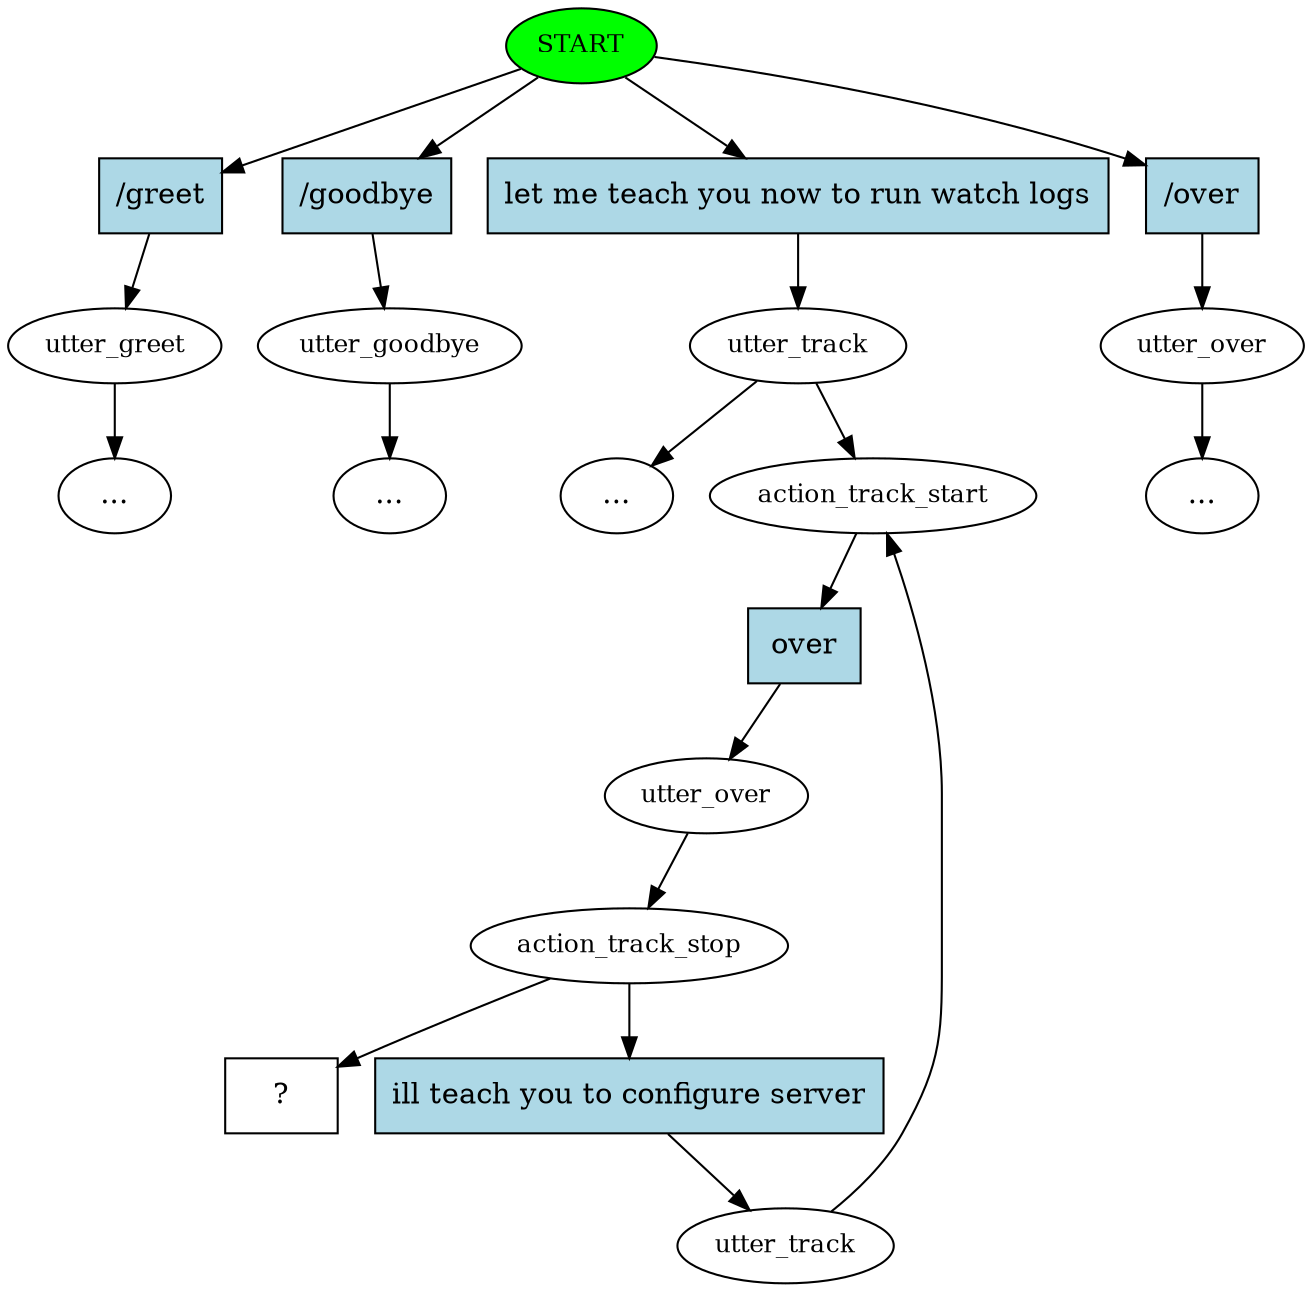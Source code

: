 digraph  {
0 [class="start active", fillcolor=green, fontsize=12, label=START, style=filled];
1 [class="", fontsize=12, label=utter_greet];
4 [class="", fontsize=12, label=utter_goodbye];
"-6" [class=ellipsis, label="..."];
5 [class=active, fontsize=12, label=utter_track];
"-7" [class=ellipsis, label="..."];
6 [class="", fontsize=12, label=utter_over];
"-8" [class=ellipsis, label="..."];
"-9" [class=ellipsis, label="..."];
9 [class=active, fontsize=12, label=action_track_start];
10 [class=active, fontsize=12, label=utter_over];
11 [class=active, fontsize=12, label=action_track_stop];
12 [class=active, fontsize=12, label=utter_track];
16 [class="intent dashed active", label="  ?  ", shape=rect];
17 [class=intent, fillcolor=lightblue, label="/greet", shape=rect, style=filled];
18 [class=intent, fillcolor=lightblue, label="/goodbye", shape=rect, style=filled];
19 [class="intent active", fillcolor=lightblue, label="let\ me\ teach\ you\ now\ to\ run\ watch\ logs", shape=rect, style=filled];
20 [class=intent, fillcolor=lightblue, label="/over", shape=rect, style=filled];
21 [class="intent active", fillcolor=lightblue, label=over, shape=rect, style=filled];
22 [class="intent active", fillcolor=lightblue, label="ill\ teach\ you\ to\ configure\ server", shape=rect, style=filled];
0 -> 17  [class="", key=0];
0 -> 18  [class="", key=0];
0 -> 19  [class=active, key=0];
0 -> 20  [class="", key=0];
1 -> "-9"  [class="", key=NONE, label=""];
4 -> "-6"  [class="", key=NONE, label=""];
5 -> "-7"  [class="", key=NONE, label=""];
5 -> 9  [class=active, key=NONE, label=""];
6 -> "-8"  [class="", key=NONE, label=""];
9 -> 21  [class=active, key=0];
10 -> 11  [class=active, key=NONE, label=""];
11 -> 16  [class=active, key=NONE, label=""];
11 -> 22  [class=active, key=0];
12 -> 9  [class=active, key=NONE, label=""];
17 -> 1  [class="", key=0];
18 -> 4  [class="", key=0];
19 -> 5  [class=active, key=0];
20 -> 6  [class="", key=0];
21 -> 10  [class=active, key=0];
22 -> 12  [class=active, key=0];
}
